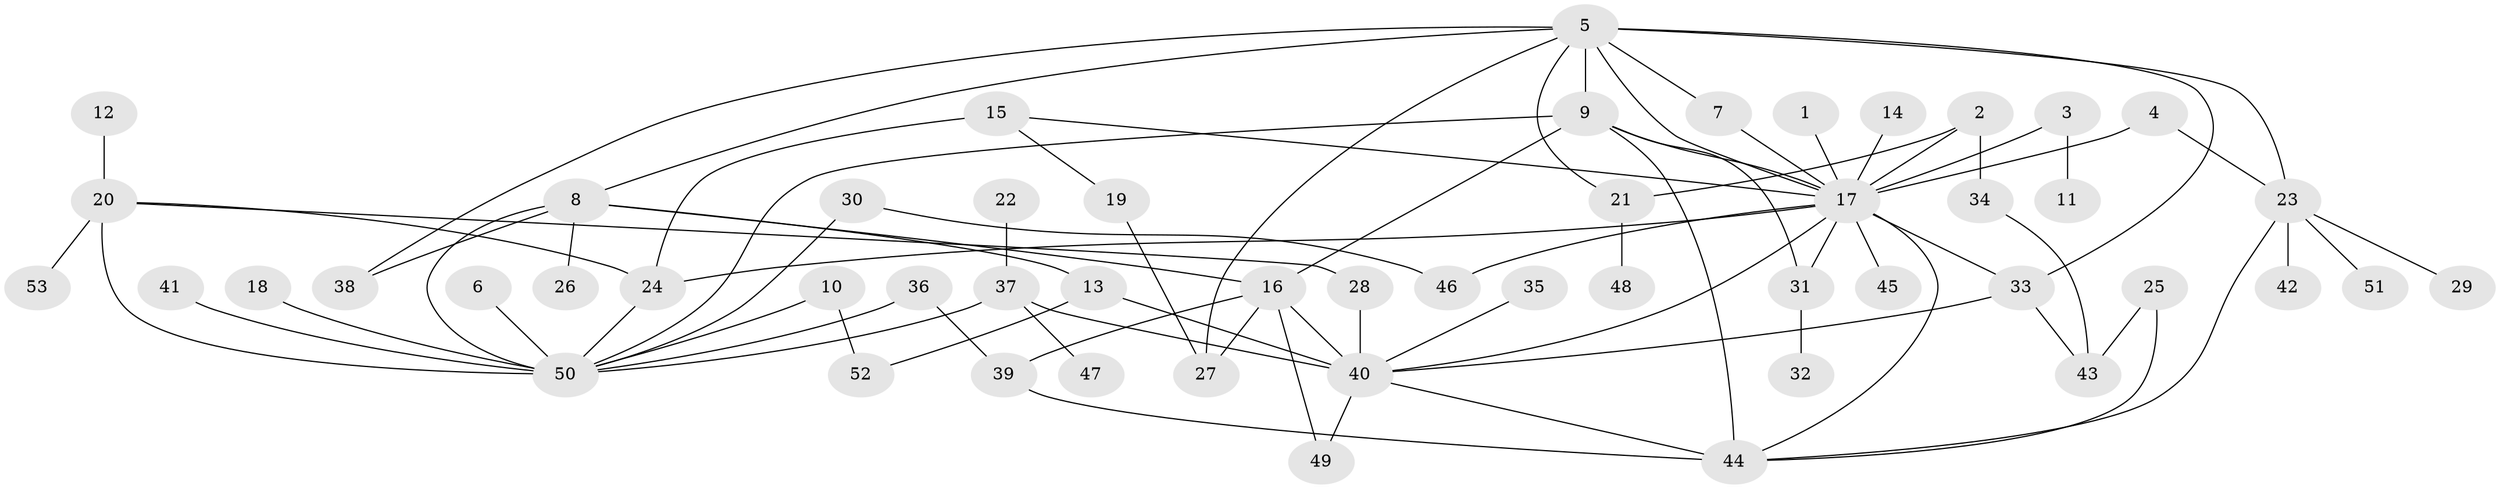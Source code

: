 // original degree distribution, {9: 0.011494252873563218, 7: 0.022988505747126436, 4: 0.05747126436781609, 13: 0.011494252873563218, 20: 0.011494252873563218, 1: 0.39080459770114945, 3: 0.08045977011494253, 12: 0.011494252873563218, 5: 0.05747126436781609, 2: 0.3103448275862069, 6: 0.022988505747126436, 8: 0.011494252873563218}
// Generated by graph-tools (version 1.1) at 2025/36/03/04/25 23:36:40]
// undirected, 53 vertices, 81 edges
graph export_dot {
  node [color=gray90,style=filled];
  1;
  2;
  3;
  4;
  5;
  6;
  7;
  8;
  9;
  10;
  11;
  12;
  13;
  14;
  15;
  16;
  17;
  18;
  19;
  20;
  21;
  22;
  23;
  24;
  25;
  26;
  27;
  28;
  29;
  30;
  31;
  32;
  33;
  34;
  35;
  36;
  37;
  38;
  39;
  40;
  41;
  42;
  43;
  44;
  45;
  46;
  47;
  48;
  49;
  50;
  51;
  52;
  53;
  1 -- 17 [weight=1.0];
  2 -- 17 [weight=1.0];
  2 -- 21 [weight=1.0];
  2 -- 34 [weight=1.0];
  3 -- 11 [weight=1.0];
  3 -- 17 [weight=1.0];
  4 -- 17 [weight=1.0];
  4 -- 23 [weight=1.0];
  5 -- 7 [weight=1.0];
  5 -- 8 [weight=1.0];
  5 -- 9 [weight=1.0];
  5 -- 17 [weight=1.0];
  5 -- 21 [weight=1.0];
  5 -- 23 [weight=1.0];
  5 -- 27 [weight=1.0];
  5 -- 33 [weight=1.0];
  5 -- 38 [weight=1.0];
  6 -- 50 [weight=1.0];
  7 -- 17 [weight=1.0];
  8 -- 13 [weight=1.0];
  8 -- 16 [weight=1.0];
  8 -- 26 [weight=1.0];
  8 -- 38 [weight=1.0];
  8 -- 50 [weight=1.0];
  9 -- 16 [weight=1.0];
  9 -- 17 [weight=2.0];
  9 -- 31 [weight=1.0];
  9 -- 44 [weight=2.0];
  9 -- 50 [weight=1.0];
  10 -- 50 [weight=1.0];
  10 -- 52 [weight=1.0];
  12 -- 20 [weight=1.0];
  13 -- 40 [weight=1.0];
  13 -- 52 [weight=1.0];
  14 -- 17 [weight=1.0];
  15 -- 17 [weight=1.0];
  15 -- 19 [weight=1.0];
  15 -- 24 [weight=2.0];
  16 -- 27 [weight=1.0];
  16 -- 39 [weight=1.0];
  16 -- 40 [weight=1.0];
  16 -- 49 [weight=1.0];
  17 -- 24 [weight=1.0];
  17 -- 31 [weight=1.0];
  17 -- 33 [weight=1.0];
  17 -- 40 [weight=1.0];
  17 -- 44 [weight=1.0];
  17 -- 45 [weight=1.0];
  17 -- 46 [weight=1.0];
  18 -- 50 [weight=1.0];
  19 -- 27 [weight=1.0];
  20 -- 24 [weight=1.0];
  20 -- 28 [weight=1.0];
  20 -- 50 [weight=2.0];
  20 -- 53 [weight=1.0];
  21 -- 48 [weight=1.0];
  22 -- 37 [weight=1.0];
  23 -- 29 [weight=1.0];
  23 -- 42 [weight=1.0];
  23 -- 44 [weight=1.0];
  23 -- 51 [weight=1.0];
  24 -- 50 [weight=1.0];
  25 -- 43 [weight=1.0];
  25 -- 44 [weight=1.0];
  28 -- 40 [weight=1.0];
  30 -- 46 [weight=1.0];
  30 -- 50 [weight=1.0];
  31 -- 32 [weight=1.0];
  33 -- 40 [weight=1.0];
  33 -- 43 [weight=1.0];
  34 -- 43 [weight=1.0];
  35 -- 40 [weight=1.0];
  36 -- 39 [weight=1.0];
  36 -- 50 [weight=1.0];
  37 -- 40 [weight=1.0];
  37 -- 47 [weight=1.0];
  37 -- 50 [weight=1.0];
  39 -- 44 [weight=1.0];
  40 -- 44 [weight=1.0];
  40 -- 49 [weight=1.0];
  41 -- 50 [weight=1.0];
}
